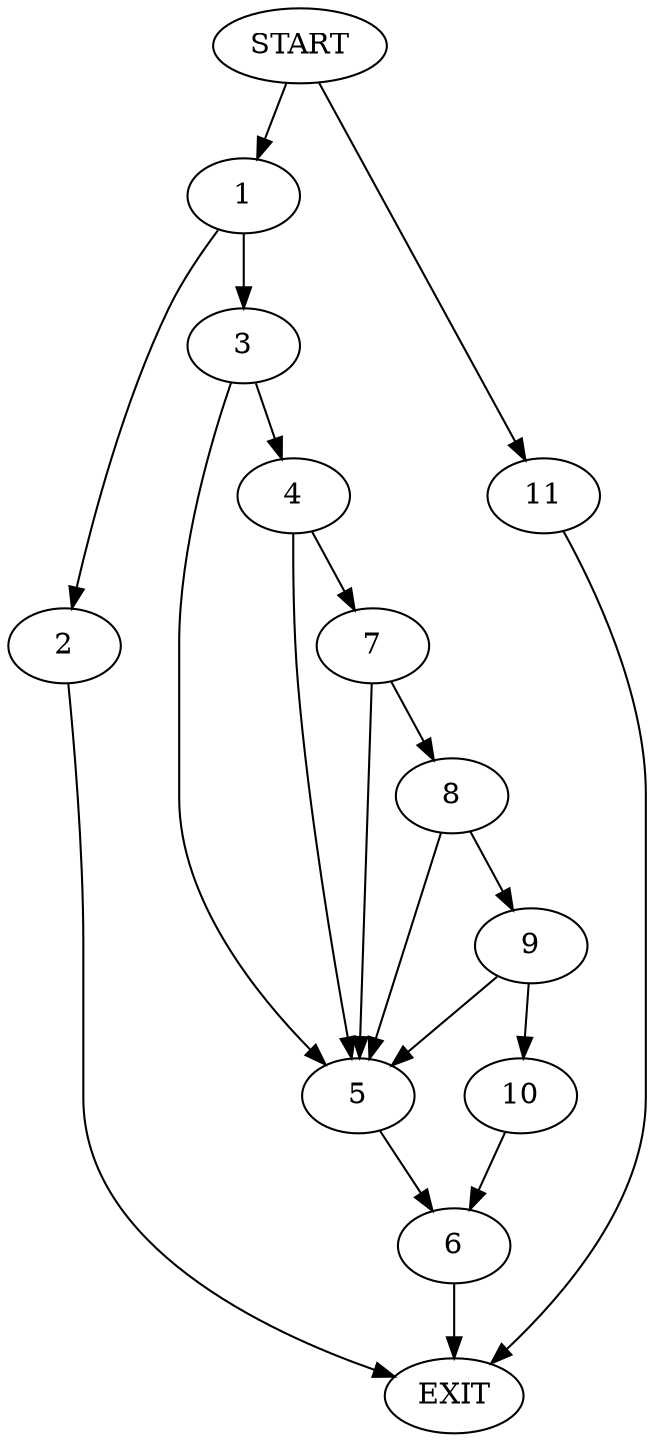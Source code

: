 digraph {
0 [label="START"]
12 [label="EXIT"]
0 -> 1
1 -> 2
1 -> 3
2 -> 12
3 -> 4
3 -> 5
5 -> 6
4 -> 5
4 -> 7
7 -> 5
7 -> 8
8 -> 5
8 -> 9
9 -> 5
9 -> 10
10 -> 6
6 -> 12
0 -> 11
11 -> 12
}

